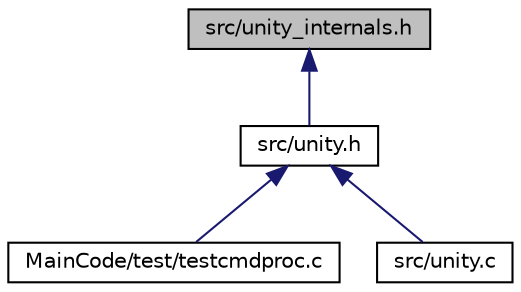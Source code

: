 digraph "src/unity_internals.h"
{
 // LATEX_PDF_SIZE
  edge [fontname="Helvetica",fontsize="10",labelfontname="Helvetica",labelfontsize="10"];
  node [fontname="Helvetica",fontsize="10",shape=record];
  Node1 [label="src/unity_internals.h",height=0.2,width=0.4,color="black", fillcolor="grey75", style="filled", fontcolor="black",tooltip=" "];
  Node1 -> Node2 [dir="back",color="midnightblue",fontsize="10",style="solid"];
  Node2 [label="src/unity.h",height=0.2,width=0.4,color="black", fillcolor="white", style="filled",URL="$unity_8h.html",tooltip=" "];
  Node2 -> Node3 [dir="back",color="midnightblue",fontsize="10",style="solid"];
  Node3 [label="MainCode/test/testcmdproc.c",height=0.2,width=0.4,color="black", fillcolor="white", style="filled",URL="$testcmdproc_8c.html",tooltip="Testes usando Unit Testing para o cmd_processor."];
  Node2 -> Node4 [dir="back",color="midnightblue",fontsize="10",style="solid"];
  Node4 [label="src/unity.c",height=0.2,width=0.4,color="black", fillcolor="white", style="filled",URL="$unity_8c.html",tooltip=" "];
}
